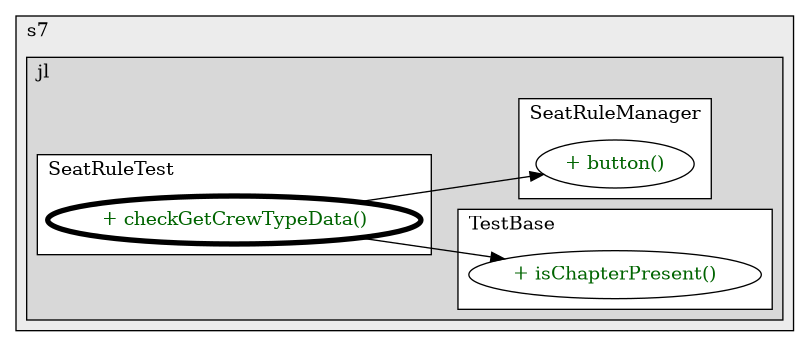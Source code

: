 @startuml

/' diagram meta data start
config=CallConfiguration;
{
  "rootMethod": "aero.s7.jl.autotest.ui.SeatRuleTest#checkGetCrewTypeData()",
  "projectClassification": {
    "searchMode": "OpenProject", // OpenProject, AllProjects
    "includedProjects": "",
    "pathEndKeywords": "*.impl",
    "isClientPath": "",
    "isClientName": "",
    "isTestPath": "",
    "isTestName": "",
    "isMappingPath": "",
    "isMappingName": "",
    "isDataAccessPath": "",
    "isDataAccessName": "",
    "isDataStructurePath": "",
    "isDataStructureName": "",
    "isInterfaceStructuresPath": "",
    "isInterfaceStructuresName": "",
    "isEntryPointPath": "",
    "isEntryPointName": "",
    "treatFinalFieldsAsMandatory": false
  },
  "graphRestriction": {
    "classPackageExcludeFilter": "",
    "classPackageIncludeFilter": "",
    "classNameExcludeFilter": "",
    "classNameIncludeFilter": "",
    "methodNameExcludeFilter": "",
    "methodNameIncludeFilter": "",
    "removeByInheritance": "", // inheritance/annotation based filtering is done in a second step
    "removeByAnnotation": "",
    "removeByClassPackage": "", // cleanup the graph after inheritance/annotation based filtering is done
    "removeByClassName": "",
    "cutMappings": false,
    "cutEnum": true,
    "cutTests": true,
    "cutClient": true,
    "cutDataAccess": true,
    "cutInterfaceStructures": true,
    "cutDataStructures": true,
    "cutGetterAndSetter": true,
    "cutConstructors": true
  },
  "graphTraversal": {
    "forwardDepth": 3,
    "backwardDepth": 3,
    "classPackageExcludeFilter": "",
    "classPackageIncludeFilter": "",
    "classNameExcludeFilter": "",
    "classNameIncludeFilter": "",
    "methodNameExcludeFilter": "",
    "methodNameIncludeFilter": "",
    "hideMappings": false,
    "hideDataStructures": false,
    "hidePrivateMethods": true,
    "hideInterfaceCalls": true, // indirection: implementation -> interface (is hidden) -> implementation
    "onlyShowApplicationEntryPoints": false, // root node is included
    "useMethodCallsForStructureDiagram": "ForwardOnly" // ForwardOnly, BothDirections, No
  },
  "details": {
    "aggregation": "GroupByClass", // ByClass, GroupByClass, None
    "showMethodParametersTypes": false,
    "showMethodParametersNames": false,
    "showMethodReturnType": false,
    "showPackageLevels": 2,
    "showCallOrder": false,
    "edgeMode": "MethodsOnly", // TypesOnly, MethodsOnly, TypesAndMethods, MethodsAndDirectTypeUsage
    "showDetailedClassStructure": false
  },
  "rootClass": "aero.s7.jl.autotest.ui.SeatRuleTest",
  "extensionCallbackMethod": "" // qualified.class.name#methodName - signature: public static String method(String)
}
diagram meta data end '/



digraph g {
    rankdir="LR"
    splines=polyline
    

'nodes 
subgraph cluster_3620 { 
   	label=s7
	labeljust=l
	fillcolor="#ececec"
	style=filled
   
   subgraph cluster_107891020 { 
   	label=jl
	labeljust=l
	fillcolor="#d8d8d8"
	style=filled
   
   subgraph cluster_1342945425 { 
   	label=SeatRuleTest
	labeljust=l
	fillcolor=white
	style=filled
   
   SeatRuleTest363134990XXXcheckGetCrewTypeData0[
	label="+ checkGetCrewTypeData()"
	style=filled
	fillcolor=white
	tooltip="SeatRuleTest

null"
	penwidth=4
	fontcolor=darkgreen
];
} 

subgraph cluster_1611793064 { 
   	label=TestBase
	labeljust=l
	fillcolor=white
	style=filled
   
   TestBase635845705XXXisChapterPresent1808118735[
	label="+ isChapterPresent()"
	style=filled
	fillcolor=white
	tooltip="TestBase

null"
	fontcolor=darkgreen
];
} 

subgraph cluster_2103950416 { 
   	label=SeatRuleManager
	labeljust=l
	fillcolor=white
	style=filled
   
   SeatRuleManager363134990XXXbutton1808118735[
	label="+ button()"
	style=filled
	fillcolor=white
	tooltip="SeatRuleManager

null"
	fontcolor=darkgreen
];
} 
} 
} 

'edges    
SeatRuleTest363134990XXXcheckGetCrewTypeData0 -> SeatRuleManager363134990XXXbutton1808118735;
SeatRuleTest363134990XXXcheckGetCrewTypeData0 -> TestBase635845705XXXisChapterPresent1808118735;
    
}
@enduml